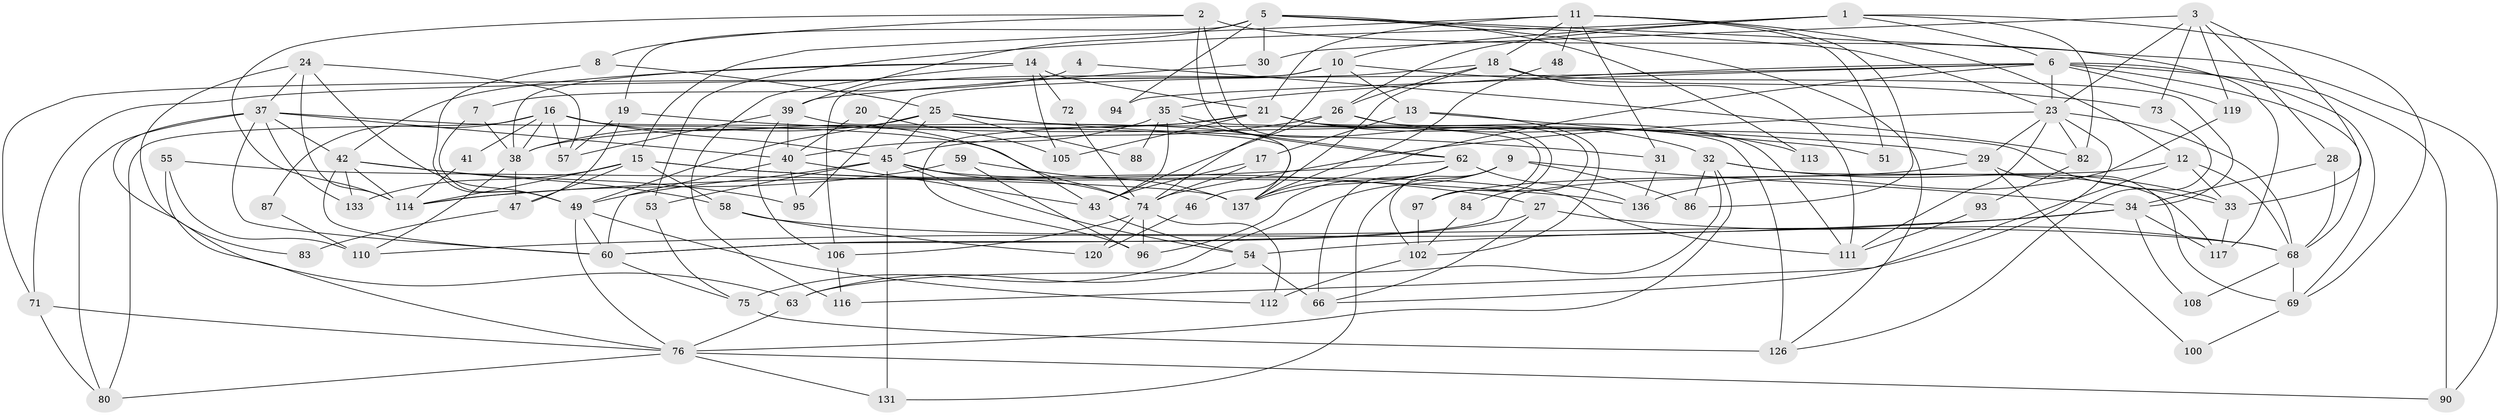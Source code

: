 // original degree distribution, {5: 0.16546762589928057, 4: 0.2733812949640288, 2: 0.15827338129496402, 7: 0.04316546762589928, 3: 0.23741007194244604, 6: 0.11510791366906475, 8: 0.007194244604316547}
// Generated by graph-tools (version 1.1) at 2025/11/02/27/25 16:11:23]
// undirected, 97 vertices, 225 edges
graph export_dot {
graph [start="1"]
  node [color=gray90,style=filled];
  1 [super="+130"];
  2;
  3 [super="+124"];
  4;
  5 [super="+134"];
  6 [super="+98"];
  7;
  8;
  9;
  10 [super="+107"];
  11 [super="+22"];
  12 [super="+64"];
  13;
  14 [super="+122"];
  15 [super="+109"];
  16 [super="+70"];
  17;
  18 [super="+61"];
  19;
  20;
  21 [super="+99"];
  23 [super="+67"];
  24 [super="+121"];
  25 [super="+44"];
  26 [super="+125"];
  27 [super="+36"];
  28;
  29 [super="+139"];
  30;
  31;
  32 [super="+81"];
  33 [super="+89"];
  34 [super="+77"];
  35 [super="+50"];
  37 [super="+129"];
  38 [super="+56"];
  39;
  40 [super="+78"];
  41;
  42 [super="+85"];
  43 [super="+52"];
  45 [super="+103"];
  46;
  47 [super="+65"];
  48;
  49 [super="+101"];
  51;
  53;
  54 [super="+123"];
  55;
  57;
  58;
  59;
  60;
  62 [super="+115"];
  63;
  66;
  68 [super="+118"];
  69;
  71 [super="+79"];
  72;
  73;
  74 [super="+104"];
  75 [super="+91"];
  76 [super="+92"];
  80;
  82;
  83;
  84;
  86;
  87;
  88;
  90;
  93;
  94;
  95;
  96;
  97;
  100;
  102;
  105;
  106 [super="+132"];
  108;
  110 [super="+128"];
  111;
  112;
  113;
  114 [super="+127"];
  116;
  117;
  119;
  120;
  126 [super="+135"];
  131;
  133;
  136;
  137 [super="+138"];
  1 -- 69;
  1 -- 26;
  1 -- 53;
  1 -- 6;
  1 -- 82;
  1 -- 10;
  2 -- 97;
  2 -- 8;
  2 -- 90;
  2 -- 62;
  2 -- 114;
  3 -- 73;
  3 -- 23;
  3 -- 30;
  3 -- 33;
  3 -- 28;
  3 -- 119;
  4 -- 82;
  4 -- 7;
  5 -- 30;
  5 -- 39 [weight=2];
  5 -- 19;
  5 -- 117;
  5 -- 126;
  5 -- 23;
  5 -- 113;
  5 -- 94;
  6 -- 71;
  6 -- 35;
  6 -- 69;
  6 -- 94;
  6 -- 119;
  6 -- 23;
  6 -- 137;
  6 -- 90;
  6 -- 68;
  7 -- 49;
  7 -- 38;
  8 -- 49;
  8 -- 25;
  9 -- 75;
  9 -- 86;
  9 -- 102;
  9 -- 131;
  9 -- 34;
  10 -- 106 [weight=2];
  10 -- 13;
  10 -- 73;
  10 -- 74;
  10 -- 71;
  11 -- 15;
  11 -- 12;
  11 -- 21;
  11 -- 31;
  11 -- 18;
  11 -- 48;
  11 -- 51;
  11 -- 86;
  12 -- 68;
  12 -- 116;
  12 -- 33;
  12 -- 60;
  13 -- 102;
  13 -- 17;
  13 -- 51;
  14 -- 42;
  14 -- 105 [weight=2];
  14 -- 116;
  14 -- 38;
  14 -- 72;
  14 -- 21;
  15 -- 114;
  15 -- 27;
  15 -- 133;
  15 -- 136;
  15 -- 58;
  15 -- 47;
  16 -- 57;
  16 -- 80;
  16 -- 38;
  16 -- 87;
  16 -- 41;
  16 -- 43;
  16 -- 137;
  16 -- 45;
  17 -- 74;
  17 -- 43;
  18 -- 111;
  18 -- 95;
  18 -- 137;
  18 -- 26;
  18 -- 34;
  19 -- 57;
  19 -- 29 [weight=2];
  19 -- 47;
  20 -- 105;
  20 -- 40;
  21 -- 32;
  21 -- 96;
  21 -- 38;
  21 -- 105;
  21 -- 126;
  21 -- 111;
  23 -- 29;
  23 -- 111;
  23 -- 66;
  23 -- 82;
  23 -- 68;
  23 -- 74;
  24 -- 114 [weight=3];
  24 -- 57;
  24 -- 49;
  24 -- 83;
  24 -- 37;
  25 -- 49;
  25 -- 31;
  25 -- 88;
  25 -- 45;
  25 -- 38;
  25 -- 33;
  26 -- 113;
  26 -- 84;
  26 -- 43;
  26 -- 45;
  27 -- 66;
  27 -- 60;
  27 -- 68;
  28 -- 34;
  28 -- 68;
  29 -- 69;
  29 -- 97;
  29 -- 100;
  30 -- 39;
  31 -- 136;
  32 -- 117;
  32 -- 63;
  32 -- 76;
  32 -- 86;
  32 -- 33;
  33 -- 117;
  34 -- 117;
  34 -- 110;
  34 -- 108;
  34 -- 54;
  35 -- 43;
  35 -- 88;
  35 -- 62;
  35 -- 40;
  35 -- 97;
  37 -- 60;
  37 -- 40;
  37 -- 133;
  37 -- 80;
  37 -- 74;
  37 -- 63;
  37 -- 42;
  38 -- 110;
  38 -- 47 [weight=2];
  39 -- 40 [weight=2];
  39 -- 46;
  39 -- 57;
  39 -- 106;
  40 -- 60;
  40 -- 43;
  40 -- 95;
  41 -- 114;
  42 -- 133;
  42 -- 60;
  42 -- 114;
  42 -- 58;
  42 -- 95;
  43 -- 54;
  45 -- 131;
  45 -- 49;
  45 -- 53;
  45 -- 54;
  45 -- 74;
  45 -- 111;
  46 -- 120;
  47 -- 83;
  48 -- 137;
  49 -- 112;
  49 -- 60;
  49 -- 76;
  53 -- 75;
  54 -- 66;
  54 -- 63;
  55 -- 76;
  55 -- 137;
  55 -- 110;
  58 -- 68;
  58 -- 120;
  59 -- 96;
  59 -- 137;
  59 -- 114;
  60 -- 75;
  62 -- 66;
  62 -- 96;
  62 -- 136;
  62 -- 137;
  62 -- 114;
  63 -- 76;
  68 -- 69;
  68 -- 108;
  69 -- 100;
  71 -- 76;
  71 -- 80;
  72 -- 74;
  73 -- 126;
  74 -- 96;
  74 -- 112;
  74 -- 106;
  74 -- 120;
  75 -- 126 [weight=2];
  76 -- 80;
  76 -- 90;
  76 -- 131;
  82 -- 93;
  84 -- 102;
  87 -- 110;
  93 -- 111;
  97 -- 102;
  102 -- 112;
  106 -- 116;
  119 -- 136;
}
